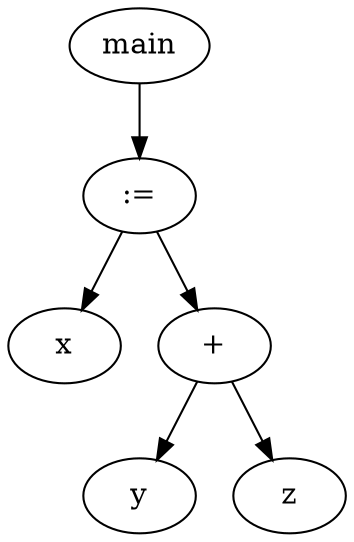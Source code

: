 digraph grafo {
  98552332252352 [ label="main" ];
  98552332252352 -> 98552332253888;
  98552332253888 [ label=":=" ];
  98552332253888 -> 98552332253968;
  98552332253968 [ label="x" ];
  98552332253888 -> 98552332253840;
  98552332253840 [ label="+" ];
  98552332253840 -> 98552332253680;
  98552332253680 [ label="y" ];
  98552332253840 -> 98552332253760;
  98552332253760 [ label="z" ];
}

